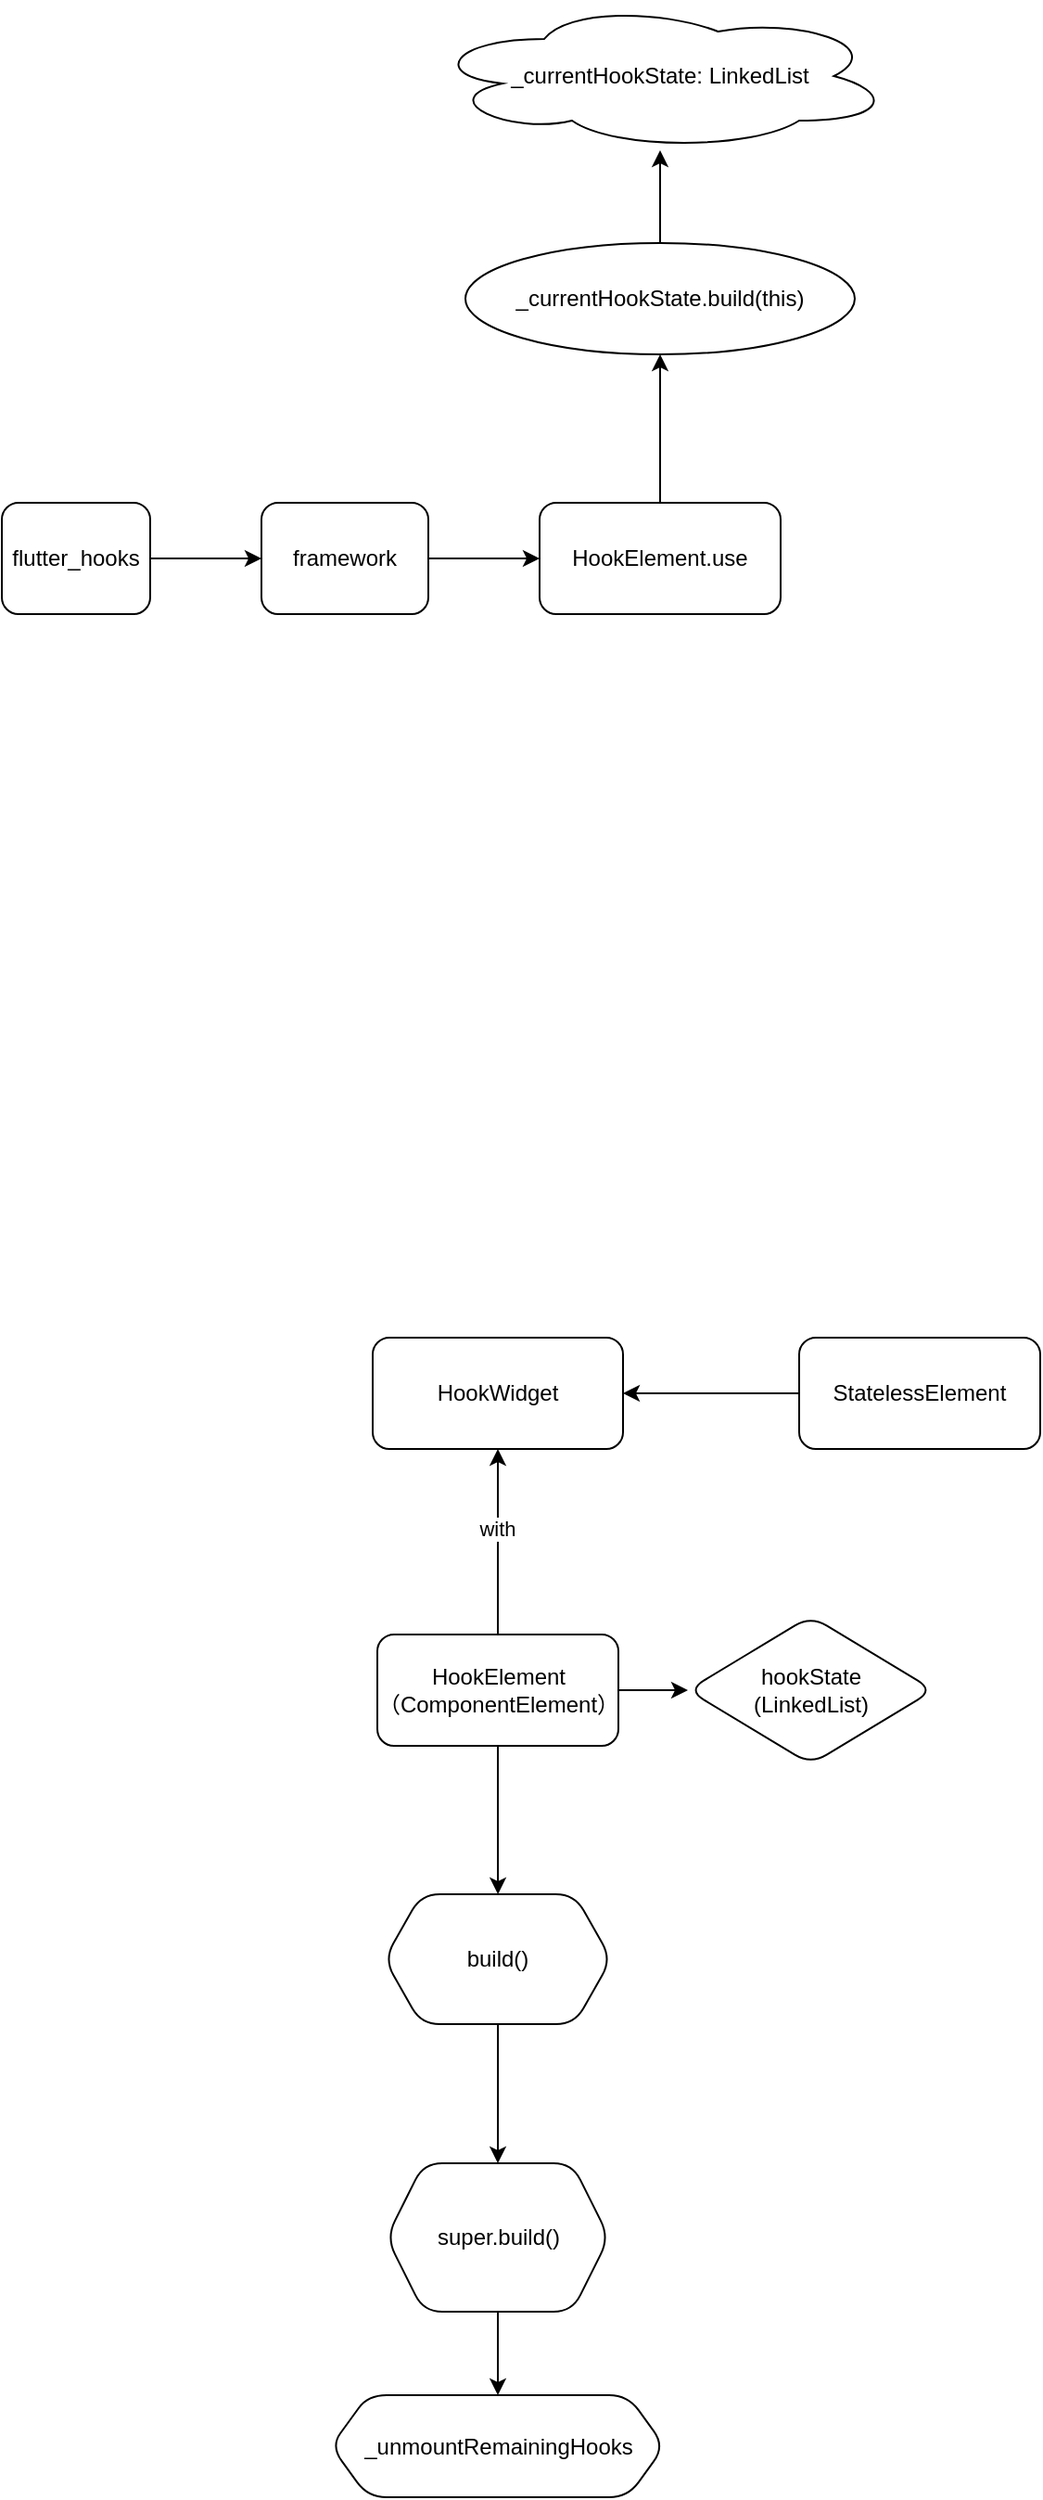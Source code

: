 <mxfile version="14.6.11" type="github">
  <diagram id="PyNVv3El9pIbQnTZSY3O" name="第 1 页">
    <mxGraphModel dx="558" dy="926" grid="1" gridSize="10" guides="1" tooltips="1" connect="1" arrows="1" fold="1" page="1" pageScale="1" pageWidth="2339" pageHeight="3300" math="0" shadow="0">
      <root>
        <mxCell id="0" />
        <mxCell id="1" parent="0" />
        <mxCell id="7RQGbrKIJPVQIsPcjZPS-3" value="" style="edgeStyle=orthogonalEdgeStyle;rounded=0;orthogonalLoop=1;jettySize=auto;html=1;" edge="1" parent="1" source="7RQGbrKIJPVQIsPcjZPS-1" target="7RQGbrKIJPVQIsPcjZPS-2">
          <mxGeometry relative="1" as="geometry" />
        </mxCell>
        <mxCell id="7RQGbrKIJPVQIsPcjZPS-1" value="flutter_hooks" style="rounded=1;whiteSpace=wrap;html=1;" vertex="1" parent="1">
          <mxGeometry x="190" y="1000" width="80" height="60" as="geometry" />
        </mxCell>
        <mxCell id="7RQGbrKIJPVQIsPcjZPS-5" value="" style="edgeStyle=orthogonalEdgeStyle;rounded=0;orthogonalLoop=1;jettySize=auto;html=1;" edge="1" parent="1" source="7RQGbrKIJPVQIsPcjZPS-2" target="7RQGbrKIJPVQIsPcjZPS-4">
          <mxGeometry relative="1" as="geometry" />
        </mxCell>
        <mxCell id="7RQGbrKIJPVQIsPcjZPS-2" value="framework" style="rounded=1;whiteSpace=wrap;html=1;" vertex="1" parent="1">
          <mxGeometry x="330" y="1000" width="90" height="60" as="geometry" />
        </mxCell>
        <mxCell id="7RQGbrKIJPVQIsPcjZPS-7" value="" style="edgeStyle=orthogonalEdgeStyle;rounded=0;orthogonalLoop=1;jettySize=auto;html=1;" edge="1" parent="1" source="7RQGbrKIJPVQIsPcjZPS-4" target="7RQGbrKIJPVQIsPcjZPS-6">
          <mxGeometry relative="1" as="geometry" />
        </mxCell>
        <mxCell id="7RQGbrKIJPVQIsPcjZPS-9" value="" style="edgeStyle=orthogonalEdgeStyle;rounded=0;orthogonalLoop=1;jettySize=auto;html=1;" edge="1" parent="1" source="7RQGbrKIJPVQIsPcjZPS-6" target="7RQGbrKIJPVQIsPcjZPS-8">
          <mxGeometry relative="1" as="geometry" />
        </mxCell>
        <mxCell id="7RQGbrKIJPVQIsPcjZPS-4" value="HookElement.use" style="rounded=1;whiteSpace=wrap;html=1;" vertex="1" parent="1">
          <mxGeometry x="480" y="1000" width="130" height="60" as="geometry" />
        </mxCell>
        <mxCell id="7RQGbrKIJPVQIsPcjZPS-6" value="_currentHookState.build(this)" style="ellipse;whiteSpace=wrap;html=1;rounded=1;" vertex="1" parent="1">
          <mxGeometry x="440" y="860" width="210" height="60" as="geometry" />
        </mxCell>
        <mxCell id="7RQGbrKIJPVQIsPcjZPS-8" value="_currentHookState: LinkedList" style="ellipse;shape=cloud;whiteSpace=wrap;html=1;rounded=1;" vertex="1" parent="1">
          <mxGeometry x="420" y="730" width="250" height="80" as="geometry" />
        </mxCell>
        <mxCell id="7RQGbrKIJPVQIsPcjZPS-12" value="" style="edgeStyle=orthogonalEdgeStyle;rounded=0;orthogonalLoop=1;jettySize=auto;html=1;" edge="1" parent="1" source="7RQGbrKIJPVQIsPcjZPS-10" target="7RQGbrKIJPVQIsPcjZPS-11">
          <mxGeometry relative="1" as="geometry" />
        </mxCell>
        <mxCell id="7RQGbrKIJPVQIsPcjZPS-17" value="with" style="edgeLabel;html=1;align=center;verticalAlign=middle;resizable=0;points=[];" vertex="1" connectable="0" parent="7RQGbrKIJPVQIsPcjZPS-12">
          <mxGeometry x="0.14" y="1" relative="1" as="geometry">
            <mxPoint as="offset" />
          </mxGeometry>
        </mxCell>
        <mxCell id="7RQGbrKIJPVQIsPcjZPS-22" value="" style="edgeStyle=orthogonalEdgeStyle;rounded=0;orthogonalLoop=1;jettySize=auto;html=1;" edge="1" parent="1" source="7RQGbrKIJPVQIsPcjZPS-10" target="7RQGbrKIJPVQIsPcjZPS-21">
          <mxGeometry relative="1" as="geometry" />
        </mxCell>
        <mxCell id="7RQGbrKIJPVQIsPcjZPS-28" value="" style="edgeStyle=orthogonalEdgeStyle;rounded=0;orthogonalLoop=1;jettySize=auto;html=1;" edge="1" parent="1" source="7RQGbrKIJPVQIsPcjZPS-10" target="7RQGbrKIJPVQIsPcjZPS-27">
          <mxGeometry relative="1" as="geometry" />
        </mxCell>
        <mxCell id="7RQGbrKIJPVQIsPcjZPS-10" value="HookElement&lt;br&gt;（ComponentElement）" style="rounded=1;whiteSpace=wrap;html=1;" vertex="1" parent="1">
          <mxGeometry x="392.5" y="1610" width="130" height="60" as="geometry" />
        </mxCell>
        <mxCell id="7RQGbrKIJPVQIsPcjZPS-11" value="HookWidget" style="whiteSpace=wrap;html=1;rounded=1;" vertex="1" parent="1">
          <mxGeometry x="390" y="1450" width="135" height="60" as="geometry" />
        </mxCell>
        <mxCell id="7RQGbrKIJPVQIsPcjZPS-16" style="edgeStyle=orthogonalEdgeStyle;rounded=0;orthogonalLoop=1;jettySize=auto;html=1;" edge="1" parent="1" source="7RQGbrKIJPVQIsPcjZPS-15" target="7RQGbrKIJPVQIsPcjZPS-11">
          <mxGeometry relative="1" as="geometry" />
        </mxCell>
        <mxCell id="7RQGbrKIJPVQIsPcjZPS-15" value="StatelessElement" style="rounded=1;whiteSpace=wrap;html=1;" vertex="1" parent="1">
          <mxGeometry x="620" y="1450" width="130" height="60" as="geometry" />
        </mxCell>
        <mxCell id="7RQGbrKIJPVQIsPcjZPS-24" value="" style="edgeStyle=orthogonalEdgeStyle;rounded=0;orthogonalLoop=1;jettySize=auto;html=1;" edge="1" parent="1" source="7RQGbrKIJPVQIsPcjZPS-21" target="7RQGbrKIJPVQIsPcjZPS-23">
          <mxGeometry relative="1" as="geometry" />
        </mxCell>
        <mxCell id="7RQGbrKIJPVQIsPcjZPS-26" value="" style="edgeStyle=orthogonalEdgeStyle;rounded=0;orthogonalLoop=1;jettySize=auto;html=1;" edge="1" parent="1" source="7RQGbrKIJPVQIsPcjZPS-23" target="7RQGbrKIJPVQIsPcjZPS-25">
          <mxGeometry relative="1" as="geometry" />
        </mxCell>
        <mxCell id="7RQGbrKIJPVQIsPcjZPS-21" value="build()" style="shape=hexagon;perimeter=hexagonPerimeter2;whiteSpace=wrap;html=1;fixedSize=1;rounded=1;" vertex="1" parent="1">
          <mxGeometry x="396.25" y="1750" width="122.5" height="70" as="geometry" />
        </mxCell>
        <mxCell id="7RQGbrKIJPVQIsPcjZPS-23" value="super.build()" style="shape=hexagon;perimeter=hexagonPerimeter2;whiteSpace=wrap;html=1;fixedSize=1;rounded=1;" vertex="1" parent="1">
          <mxGeometry x="397.5" y="1895" width="120" height="80" as="geometry" />
        </mxCell>
        <mxCell id="7RQGbrKIJPVQIsPcjZPS-25" value="_unmountRemainingHooks" style="shape=hexagon;perimeter=hexagonPerimeter2;whiteSpace=wrap;html=1;fixedSize=1;rounded=1;" vertex="1" parent="1">
          <mxGeometry x="367.5" y="2020" width="180" height="55" as="geometry" />
        </mxCell>
        <mxCell id="7RQGbrKIJPVQIsPcjZPS-27" value="hookState&lt;br&gt;(LinkedList)" style="rhombus;whiteSpace=wrap;html=1;rounded=1;" vertex="1" parent="1">
          <mxGeometry x="560" y="1600" width="132.5" height="80" as="geometry" />
        </mxCell>
      </root>
    </mxGraphModel>
  </diagram>
</mxfile>
